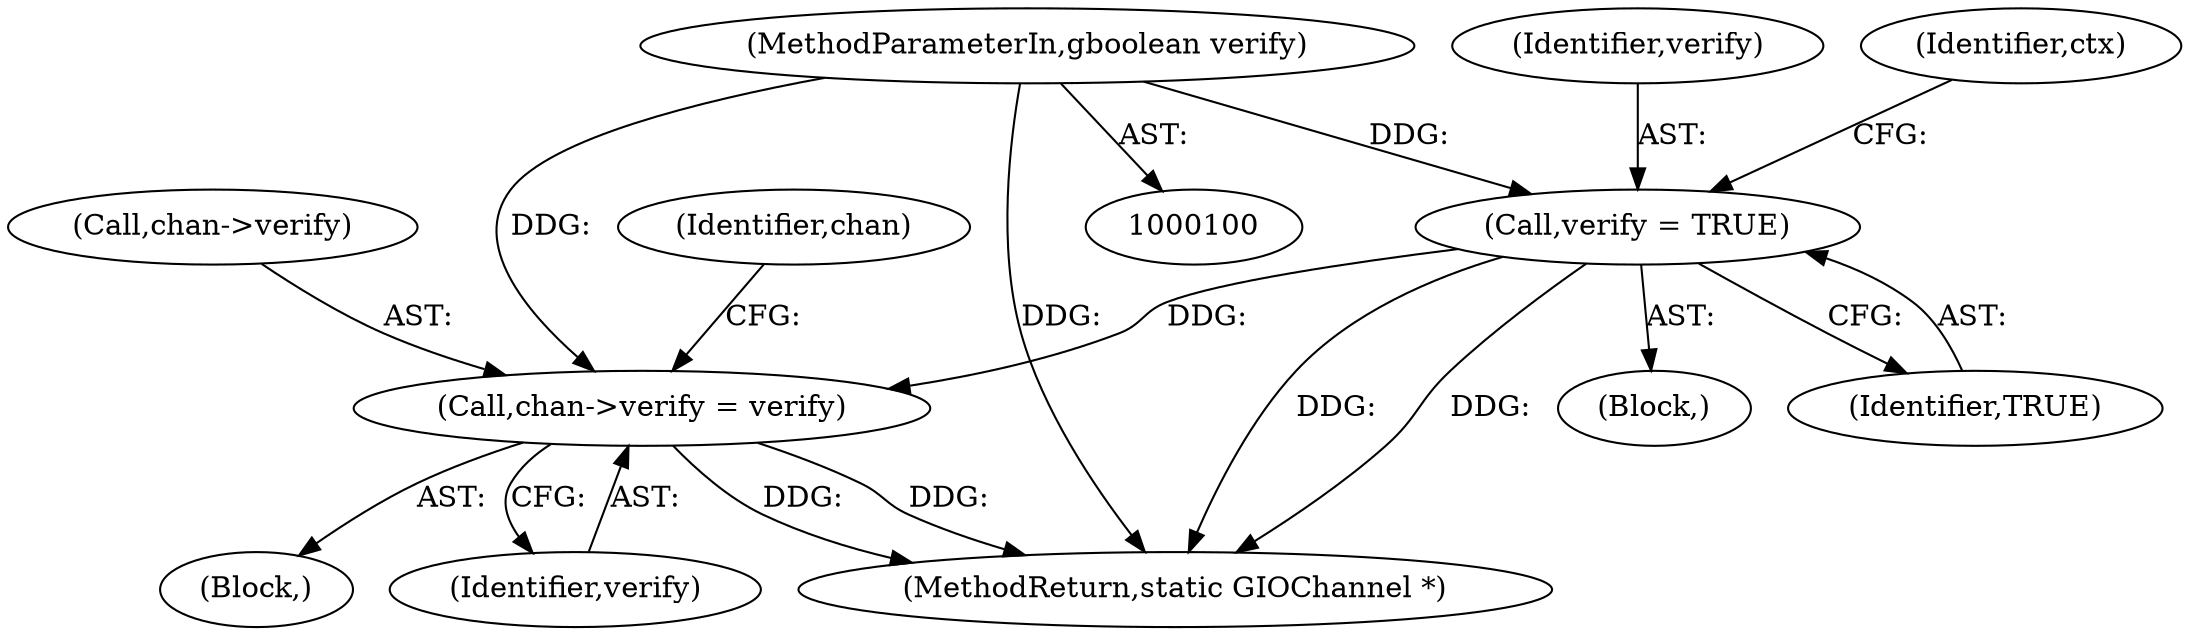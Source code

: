 digraph "0_irssi-proxy_85bbc05b21678e80423815d2ef1dfe26208491ab@pointer" {
"1000355" [label="(Call,chan->verify = verify)"];
"1000286" [label="(Call,verify = TRUE)"];
"1000107" [label="(MethodParameterIn,gboolean verify)"];
"1000287" [label="(Identifier,verify)"];
"1000362" [label="(Identifier,chan)"];
"1000359" [label="(Identifier,verify)"];
"1000288" [label="(Identifier,TRUE)"];
"1000394" [label="(MethodReturn,static GIOChannel *)"];
"1000286" [label="(Call,verify = TRUE)"];
"1000108" [label="(Block,)"];
"1000107" [label="(MethodParameterIn,gboolean verify)"];
"1000223" [label="(Block,)"];
"1000291" [label="(Identifier,ctx)"];
"1000356" [label="(Call,chan->verify)"];
"1000355" [label="(Call,chan->verify = verify)"];
"1000355" -> "1000108"  [label="AST: "];
"1000355" -> "1000359"  [label="CFG: "];
"1000356" -> "1000355"  [label="AST: "];
"1000359" -> "1000355"  [label="AST: "];
"1000362" -> "1000355"  [label="CFG: "];
"1000355" -> "1000394"  [label="DDG: "];
"1000355" -> "1000394"  [label="DDG: "];
"1000286" -> "1000355"  [label="DDG: "];
"1000107" -> "1000355"  [label="DDG: "];
"1000286" -> "1000223"  [label="AST: "];
"1000286" -> "1000288"  [label="CFG: "];
"1000287" -> "1000286"  [label="AST: "];
"1000288" -> "1000286"  [label="AST: "];
"1000291" -> "1000286"  [label="CFG: "];
"1000286" -> "1000394"  [label="DDG: "];
"1000286" -> "1000394"  [label="DDG: "];
"1000107" -> "1000286"  [label="DDG: "];
"1000107" -> "1000100"  [label="AST: "];
"1000107" -> "1000394"  [label="DDG: "];
}
